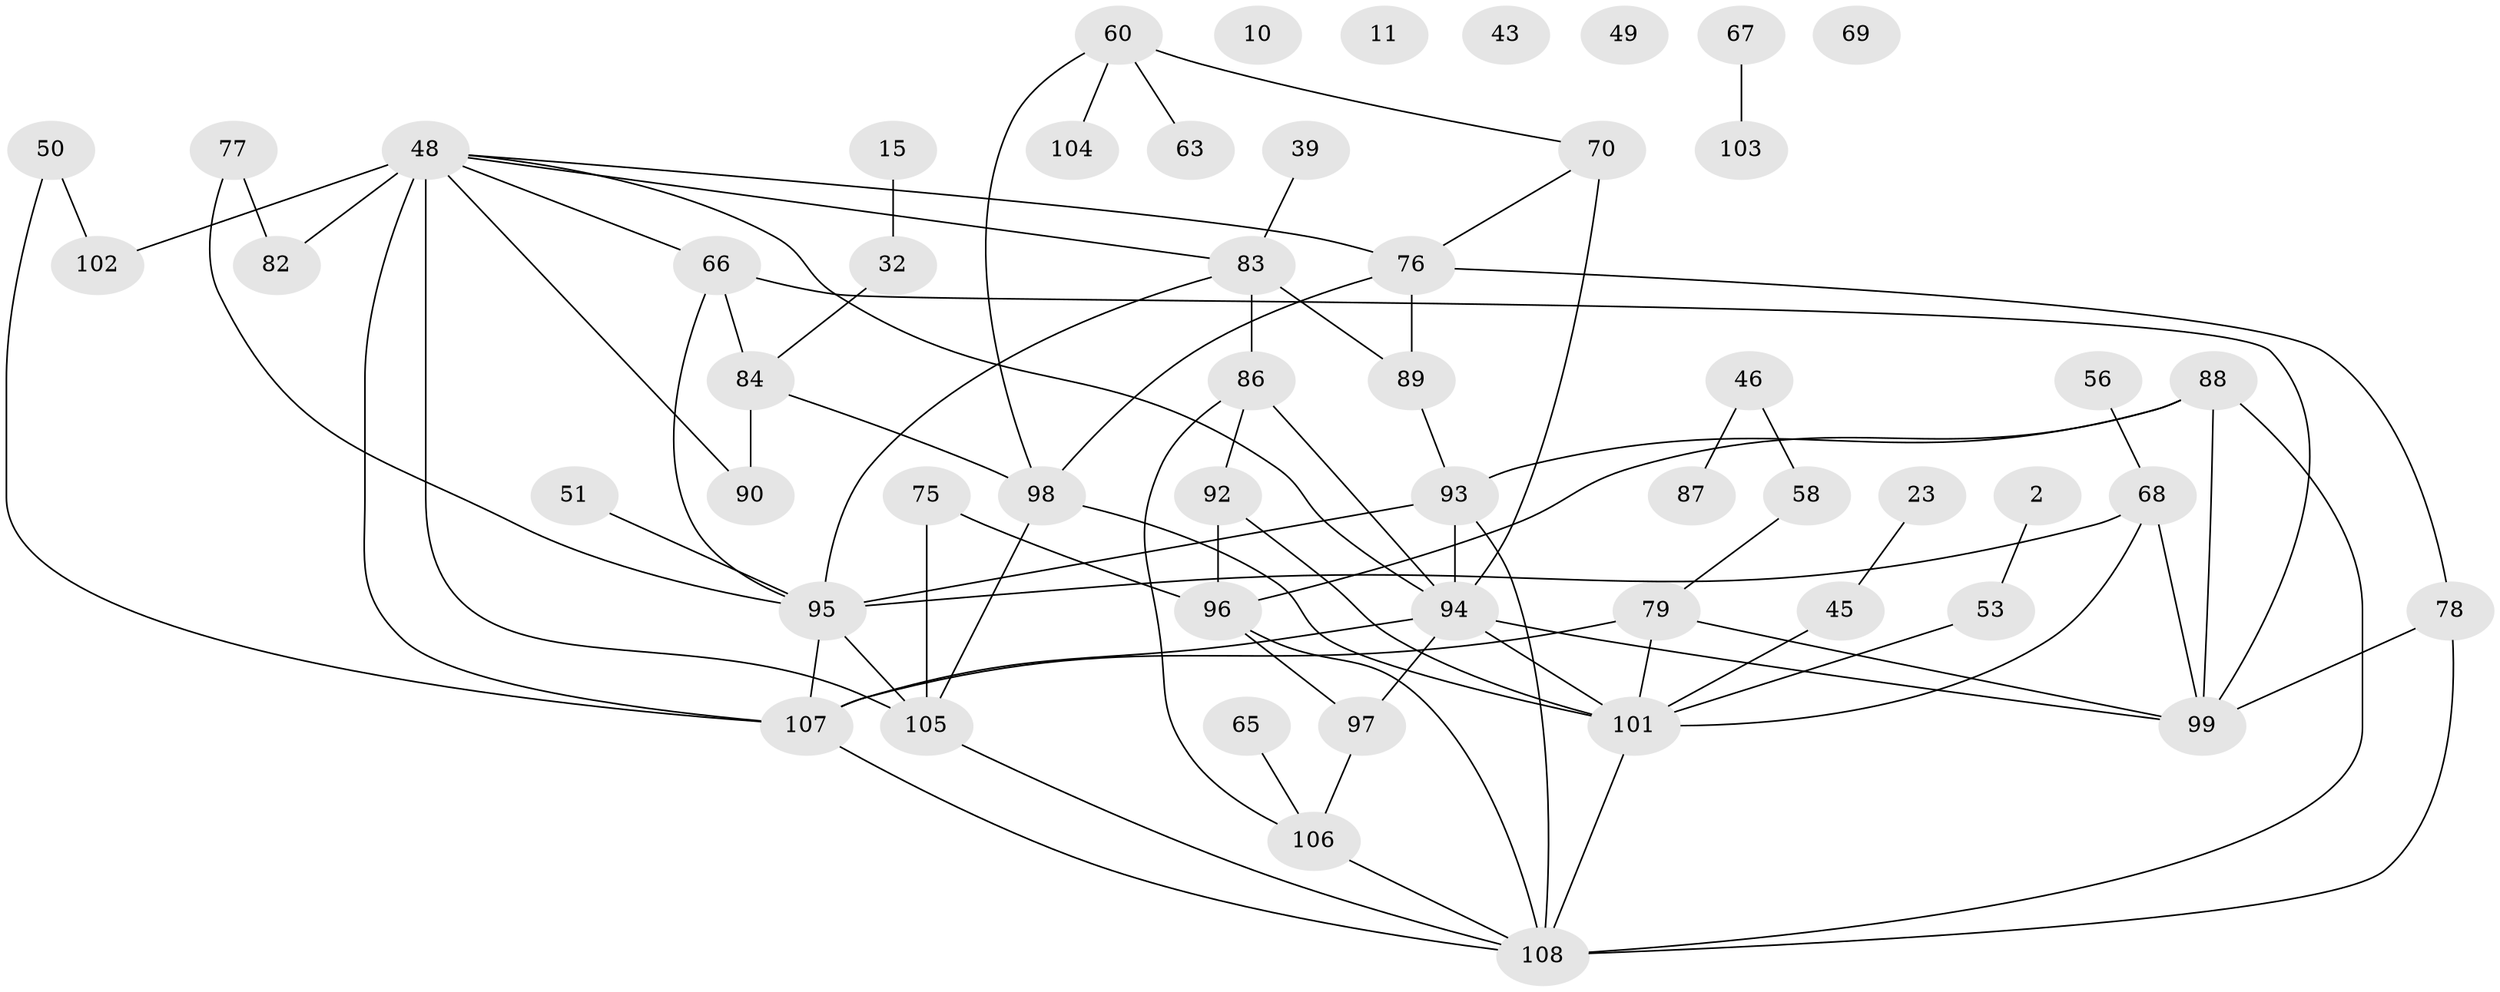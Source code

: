 // original degree distribution, {2: 0.2962962962962963, 1: 0.14814814814814814, 5: 0.10185185185185185, 3: 0.24074074074074073, 0: 0.046296296296296294, 4: 0.10185185185185185, 6: 0.05555555555555555, 7: 0.009259259259259259}
// Generated by graph-tools (version 1.1) at 2025/40/03/09/25 04:40:46]
// undirected, 54 vertices, 82 edges
graph export_dot {
graph [start="1"]
  node [color=gray90,style=filled];
  2;
  10;
  11;
  15;
  23;
  32;
  39;
  43;
  45;
  46;
  48 [super="+25+33+37"];
  49;
  50 [super="+5"];
  51;
  53;
  56;
  58;
  60 [super="+34"];
  63;
  65;
  66 [super="+4"];
  67;
  68 [super="+57"];
  69;
  70 [super="+54"];
  75;
  76 [super="+55+59"];
  77;
  78;
  79 [super="+7"];
  82 [super="+42"];
  83 [super="+40"];
  84;
  86 [super="+47+29+72+9"];
  87;
  88 [super="+24"];
  89 [super="+26+64"];
  90 [super="+81"];
  92 [super="+71"];
  93 [super="+18+74"];
  94 [super="+41+36+85"];
  95 [super="+31+6"];
  96 [super="+62"];
  97;
  98 [super="+61"];
  99 [super="+27+38"];
  101 [super="+8+52"];
  102;
  103;
  104;
  105;
  106;
  107 [super="+30+44+100"];
  108 [super="+80+91"];
  2 -- 53;
  15 -- 32;
  23 -- 45;
  32 -- 84;
  39 -- 83;
  45 -- 101;
  46 -- 58;
  46 -- 87;
  48 -- 105 [weight=2];
  48 -- 66;
  48 -- 90;
  48 -- 94;
  48 -- 82;
  48 -- 102;
  48 -- 83;
  48 -- 107 [weight=2];
  48 -- 76;
  50 -- 102;
  50 -- 107;
  51 -- 95;
  53 -- 101;
  56 -- 68;
  58 -- 79;
  60 -- 104;
  60 -- 70;
  60 -- 63;
  60 -- 98;
  65 -- 106;
  66 -- 84 [weight=2];
  66 -- 99;
  66 -- 95;
  67 -- 103;
  68 -- 101 [weight=2];
  68 -- 99;
  68 -- 95;
  70 -- 76;
  70 -- 94 [weight=2];
  75 -- 96;
  75 -- 105;
  76 -- 78;
  76 -- 89;
  76 -- 98;
  77 -- 82;
  77 -- 95;
  78 -- 99;
  78 -- 108;
  79 -- 99;
  79 -- 101;
  79 -- 107;
  83 -- 89;
  83 -- 86;
  83 -- 95;
  84 -- 90 [weight=2];
  84 -- 98;
  86 -- 92;
  86 -- 94;
  86 -- 106;
  88 -- 93;
  88 -- 108;
  88 -- 99 [weight=2];
  88 -- 96;
  89 -- 93;
  92 -- 96;
  92 -- 101;
  93 -- 95;
  93 -- 94 [weight=2];
  93 -- 108 [weight=2];
  94 -- 97;
  94 -- 99 [weight=2];
  94 -- 101 [weight=2];
  94 -- 107;
  95 -- 105 [weight=2];
  95 -- 107 [weight=2];
  96 -- 97;
  96 -- 108;
  97 -- 106;
  98 -- 101;
  98 -- 105;
  101 -- 108 [weight=2];
  105 -- 108;
  106 -- 108;
  107 -- 108;
}
